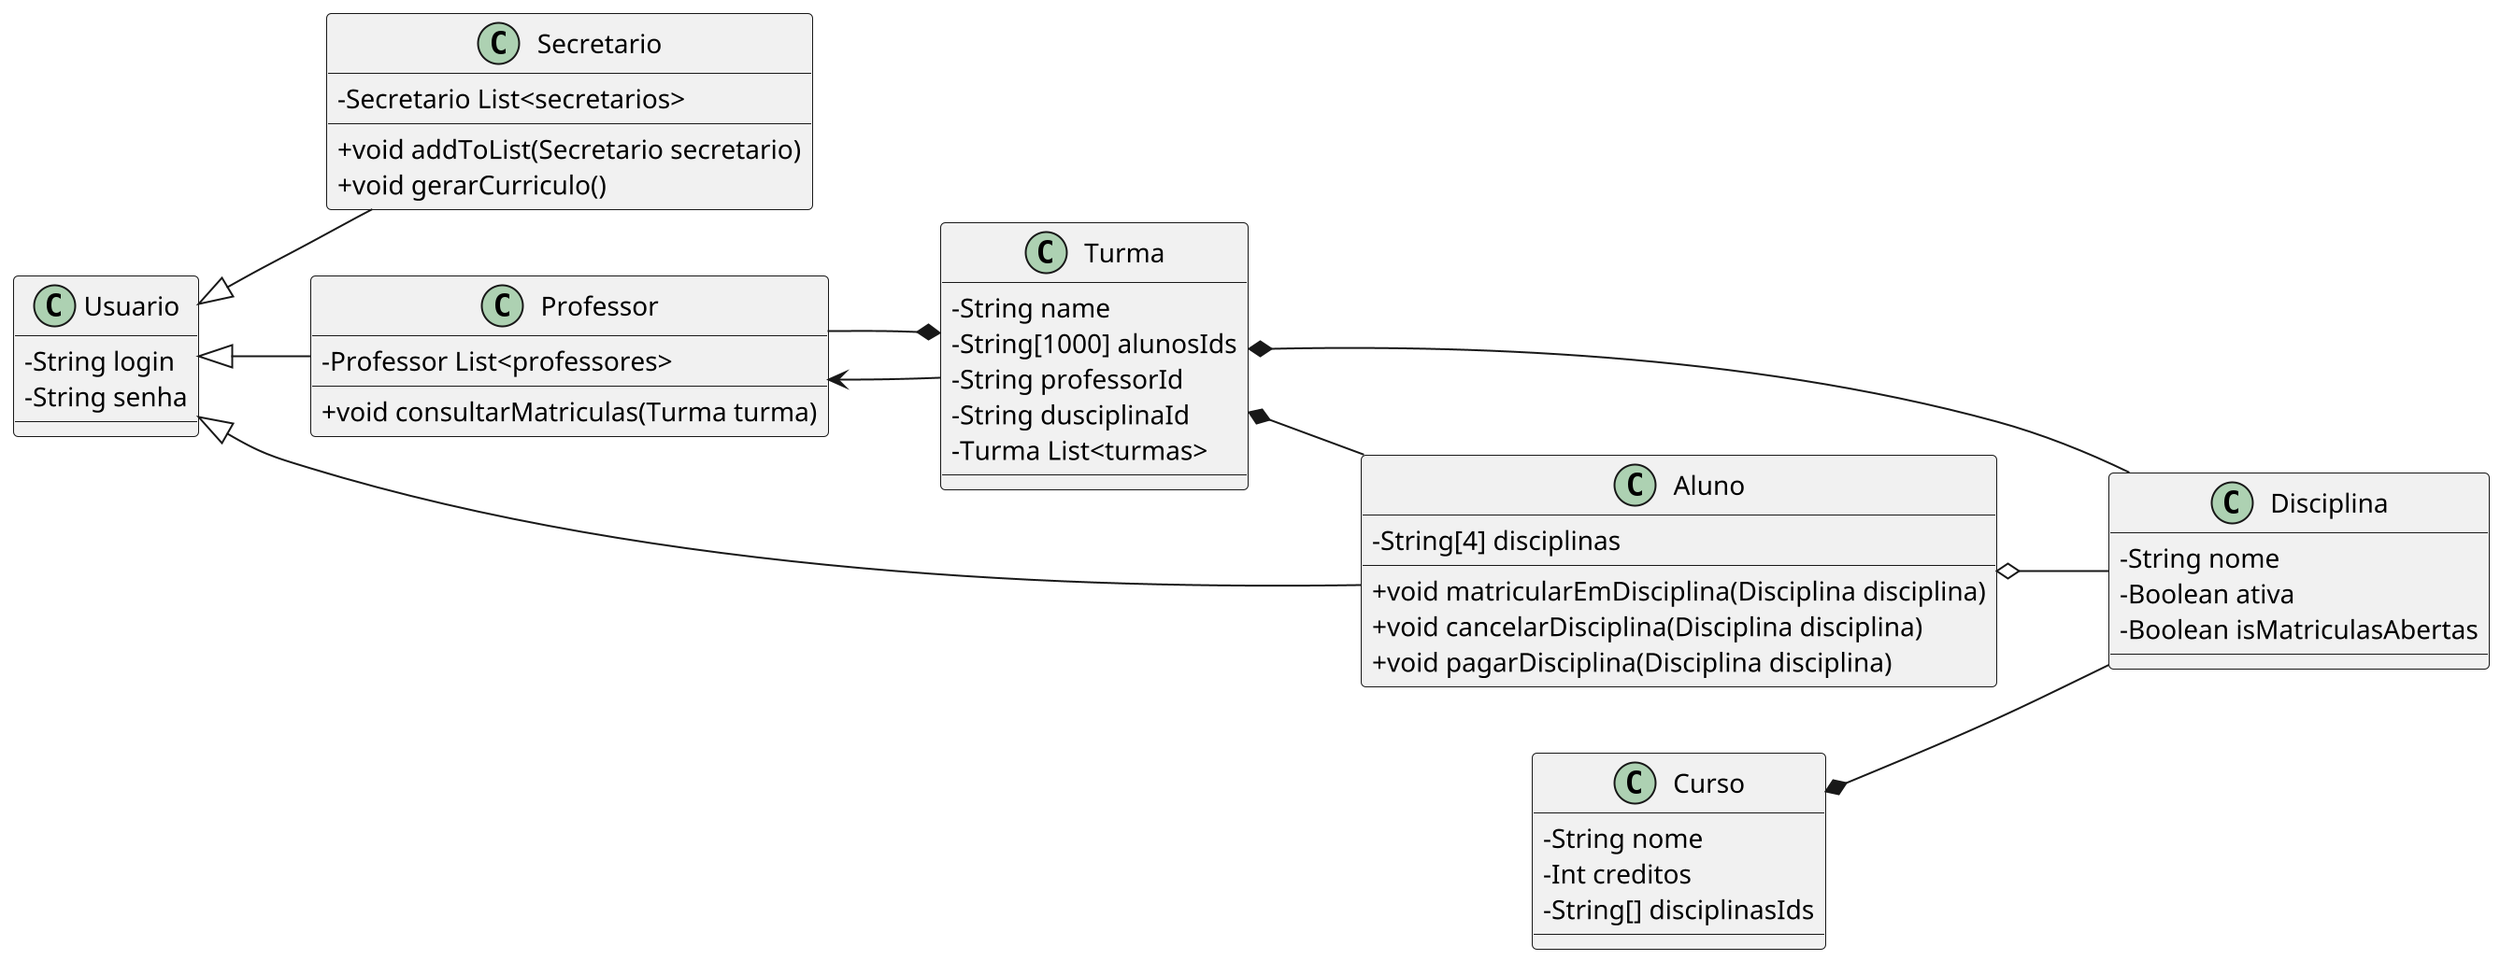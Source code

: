 @startuml Diagrama de classe universidade
scale 2
left to right direction 

skinparam ClassAttributeIconSize 0
class Usuario{
    -String login
    -String senha
}

class Secretario{
    -Secretario List<secretarios>
    +void addToList(Secretario secretario)
    +void gerarCurriculo()
}


class Professor{
    -Professor List<professores>
    +void consultarMatriculas(Turma turma)
}

class Aluno{
    -String[4] disciplinas
    +void matricularEmDisciplina(Disciplina disciplina)
    +void cancelarDisciplina(Disciplina disciplina)
    +void pagarDisciplina(Disciplina disciplina)
}

class Curso{
    -String nome
    -Int creditos
    -String[] disciplinasIds
}

class Disciplina{
    -String nome
    -Boolean ativa
    -Boolean isMatriculasAbertas
}

class Turma{
    -String name
    -String[1000] alunosIds
    -String professorId
    -String dusciplinaId
    -Turma List<turmas>
}

Usuario <|-- Secretario

Usuario <|-- Professor

Usuario <|-- Aluno

Curso *-- Disciplina

Turma *-- Disciplina

Turma *-- Professor

Turma *-- Aluno

Professor <-- Turma

Aluno o-- Disciplina

@enduml